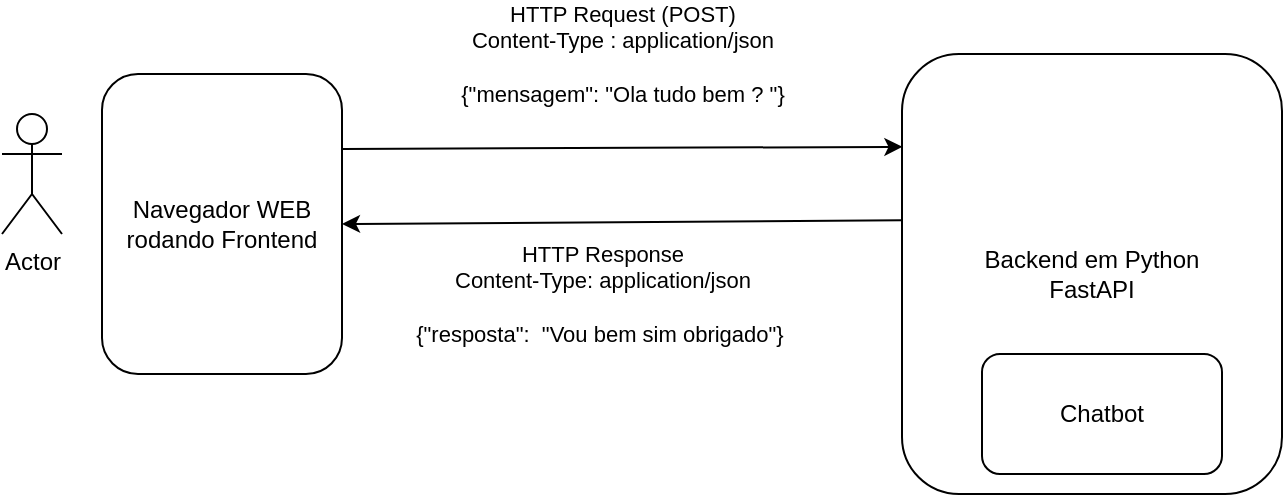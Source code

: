 <mxfile version="27.1.4">
  <diagram id="JKpjEDyZGlM0cc6VZ6LX" name="Página-1">
    <mxGraphModel dx="1281" dy="616" grid="1" gridSize="10" guides="1" tooltips="1" connect="1" arrows="1" fold="1" page="1" pageScale="1" pageWidth="827" pageHeight="1169" math="0" shadow="0">
      <root>
        <mxCell id="0" />
        <mxCell id="1" parent="0" />
        <mxCell id="CemrQGtIxWlTBC2GnIyv-1" value="Backend em Python&lt;div&gt;FastAPI&lt;/div&gt;" style="rounded=1;whiteSpace=wrap;html=1;" vertex="1" parent="1">
          <mxGeometry x="490" y="110" width="190" height="220" as="geometry" />
        </mxCell>
        <mxCell id="CemrQGtIxWlTBC2GnIyv-2" value="Chatbot" style="rounded=1;whiteSpace=wrap;html=1;" vertex="1" parent="1">
          <mxGeometry x="530" y="260" width="120" height="60" as="geometry" />
        </mxCell>
        <mxCell id="CemrQGtIxWlTBC2GnIyv-3" value="Actor" style="shape=umlActor;verticalLabelPosition=bottom;verticalAlign=top;html=1;outlineConnect=0;" vertex="1" parent="1">
          <mxGeometry x="40" y="140" width="30" height="60" as="geometry" />
        </mxCell>
        <mxCell id="CemrQGtIxWlTBC2GnIyv-4" value="Navegador WEB rodando Frontend" style="rounded=1;whiteSpace=wrap;html=1;" vertex="1" parent="1">
          <mxGeometry x="90" y="120" width="120" height="150" as="geometry" />
        </mxCell>
        <mxCell id="CemrQGtIxWlTBC2GnIyv-6" value="HTTP Request (POST)&lt;div&gt;Content-Type : application/json&lt;/div&gt;&lt;div&gt;&lt;br&gt;&lt;/div&gt;&lt;div&gt;{&lt;span style=&quot;background-color: light-dark(#ffffff, var(--ge-dark-color, #121212)); color: light-dark(rgb(0, 0, 0), rgb(255, 255, 255));&quot;&gt;&quot;mensagem&quot;: &quot;Ola tudo bem ? &quot;}&lt;/span&gt;&lt;/div&gt;" style="endArrow=classic;html=1;rounded=0;exitX=1;exitY=0.25;exitDx=0;exitDy=0;entryX=0.001;entryY=0.211;entryDx=0;entryDy=0;entryPerimeter=0;" edge="1" parent="1" source="CemrQGtIxWlTBC2GnIyv-4" target="CemrQGtIxWlTBC2GnIyv-1">
          <mxGeometry x="0.001" y="47" width="50" height="50" relative="1" as="geometry">
            <mxPoint x="390" y="350" as="sourcePoint" />
            <mxPoint x="440" y="300" as="targetPoint" />
            <mxPoint as="offset" />
          </mxGeometry>
        </mxCell>
        <mxCell id="CemrQGtIxWlTBC2GnIyv-7" value="HTTP Response&lt;div&gt;Content-Type: application/json&lt;/div&gt;&lt;div&gt;&lt;br&gt;&lt;/div&gt;&lt;div&gt;{&quot;resposta&quot;:&amp;nbsp; &quot;Vou bem sim obrigado&quot;}&amp;nbsp;&lt;/div&gt;" style="endArrow=classic;html=1;rounded=0;exitX=0.001;exitY=0.378;exitDx=0;exitDy=0;exitPerimeter=0;entryX=1;entryY=0.5;entryDx=0;entryDy=0;" edge="1" parent="1" source="CemrQGtIxWlTBC2GnIyv-1" target="CemrQGtIxWlTBC2GnIyv-4">
          <mxGeometry x="0.074" y="36" width="50" height="50" relative="1" as="geometry">
            <mxPoint x="390" y="350" as="sourcePoint" />
            <mxPoint x="440" y="300" as="targetPoint" />
            <mxPoint as="offset" />
          </mxGeometry>
        </mxCell>
      </root>
    </mxGraphModel>
  </diagram>
</mxfile>
